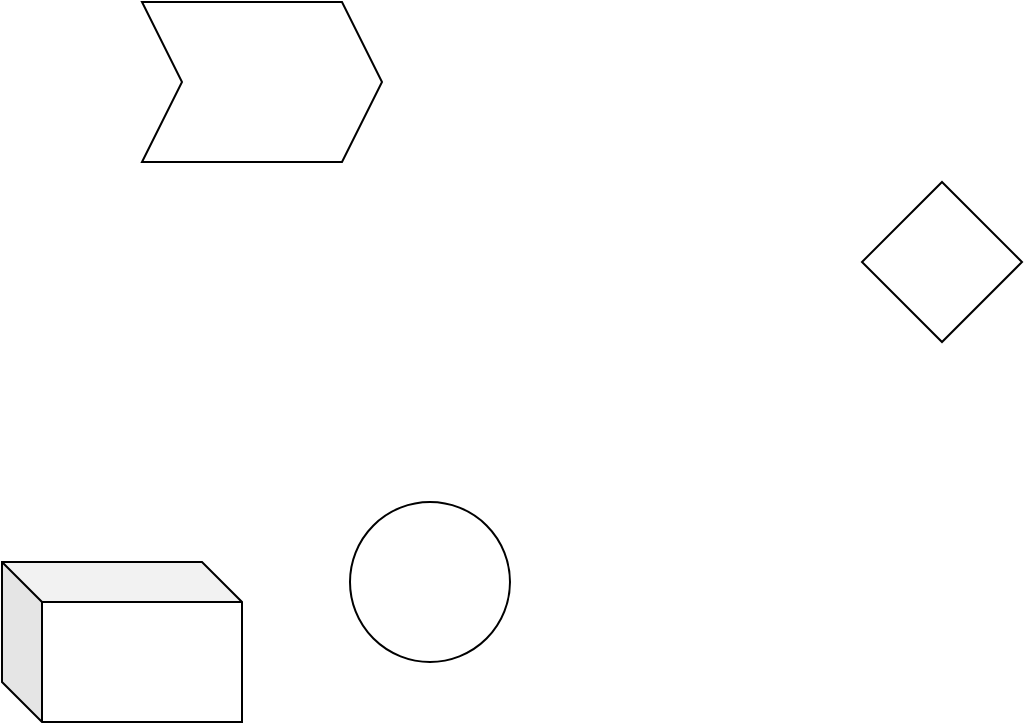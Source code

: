 <mxfile version="21.3.4" type="github">
  <diagram name="Pagina-1" id="lTBQcrwM5IeaKrMGfpxP">
    <mxGraphModel dx="1434" dy="788" grid="1" gridSize="10" guides="1" tooltips="1" connect="1" arrows="1" fold="1" page="1" pageScale="1" pageWidth="827" pageHeight="1169" math="0" shadow="0">
      <root>
        <mxCell id="0" />
        <mxCell id="1" parent="0" />
        <mxCell id="DVYz0CJ-tMD0lwxw08Qt-1" value="" style="shape=step;perimeter=stepPerimeter;whiteSpace=wrap;html=1;fixedSize=1;" parent="1" vertex="1">
          <mxGeometry x="270" y="190" width="120" height="80" as="geometry" />
        </mxCell>
        <mxCell id="DVYz0CJ-tMD0lwxw08Qt-2" value="" style="rhombus;whiteSpace=wrap;html=1;" parent="1" vertex="1">
          <mxGeometry x="630" y="280" width="80" height="80" as="geometry" />
        </mxCell>
        <mxCell id="DVYz0CJ-tMD0lwxw08Qt-3" value="" style="ellipse;whiteSpace=wrap;html=1;aspect=fixed;" parent="1" vertex="1">
          <mxGeometry x="374" y="440" width="80" height="80" as="geometry" />
        </mxCell>
        <mxCell id="I48bwN2TW6PKEo5pMA1u-1" value="" style="shape=cube;whiteSpace=wrap;html=1;boundedLbl=1;backgroundOutline=1;darkOpacity=0.05;darkOpacity2=0.1;" vertex="1" parent="1">
          <mxGeometry x="200" y="470" width="120" height="80" as="geometry" />
        </mxCell>
      </root>
    </mxGraphModel>
  </diagram>
</mxfile>
